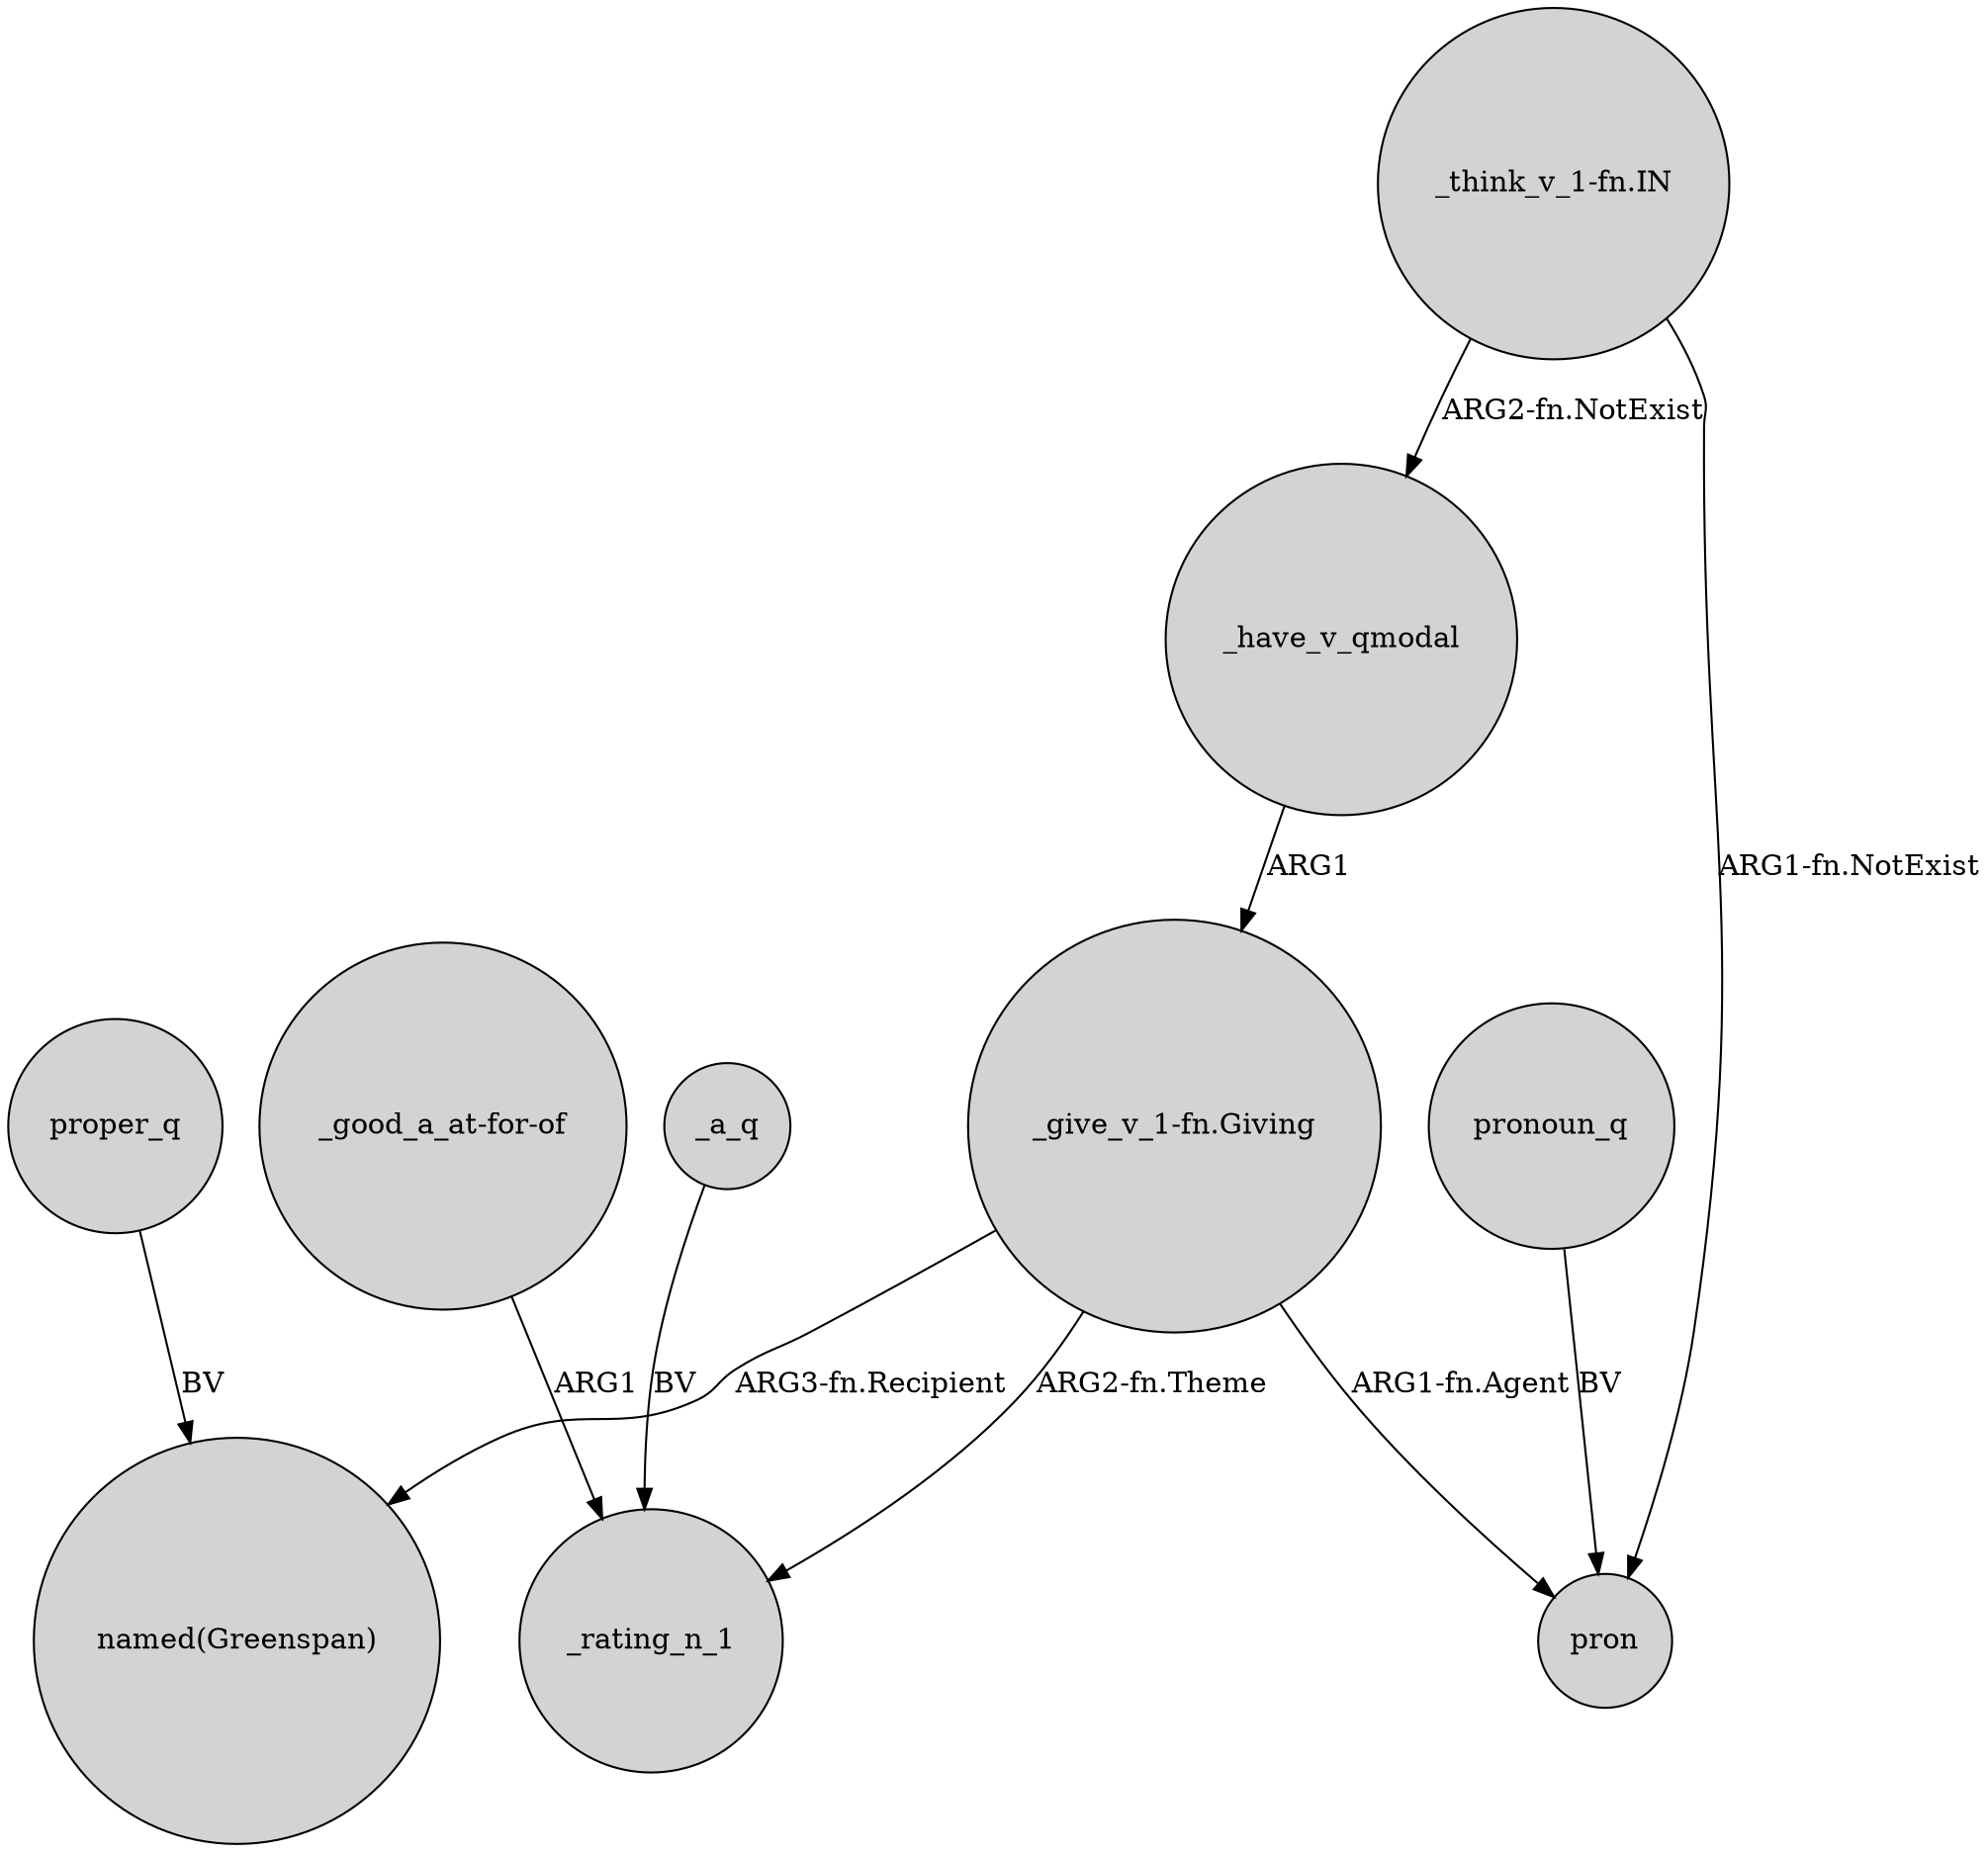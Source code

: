 digraph {
	node [shape=circle style=filled]
	"_think_v_1-fn.IN" -> _have_v_qmodal [label="ARG2-fn.NotExist"]
	"_give_v_1-fn.Giving" -> "named(Greenspan)" [label="ARG3-fn.Recipient"]
	_have_v_qmodal -> "_give_v_1-fn.Giving" [label=ARG1]
	"_give_v_1-fn.Giving" -> _rating_n_1 [label="ARG2-fn.Theme"]
	"_think_v_1-fn.IN" -> pron [label="ARG1-fn.NotExist"]
	proper_q -> "named(Greenspan)" [label=BV]
	"_give_v_1-fn.Giving" -> pron [label="ARG1-fn.Agent"]
	"_good_a_at-for-of" -> _rating_n_1 [label=ARG1]
	_a_q -> _rating_n_1 [label=BV]
	pronoun_q -> pron [label=BV]
}
